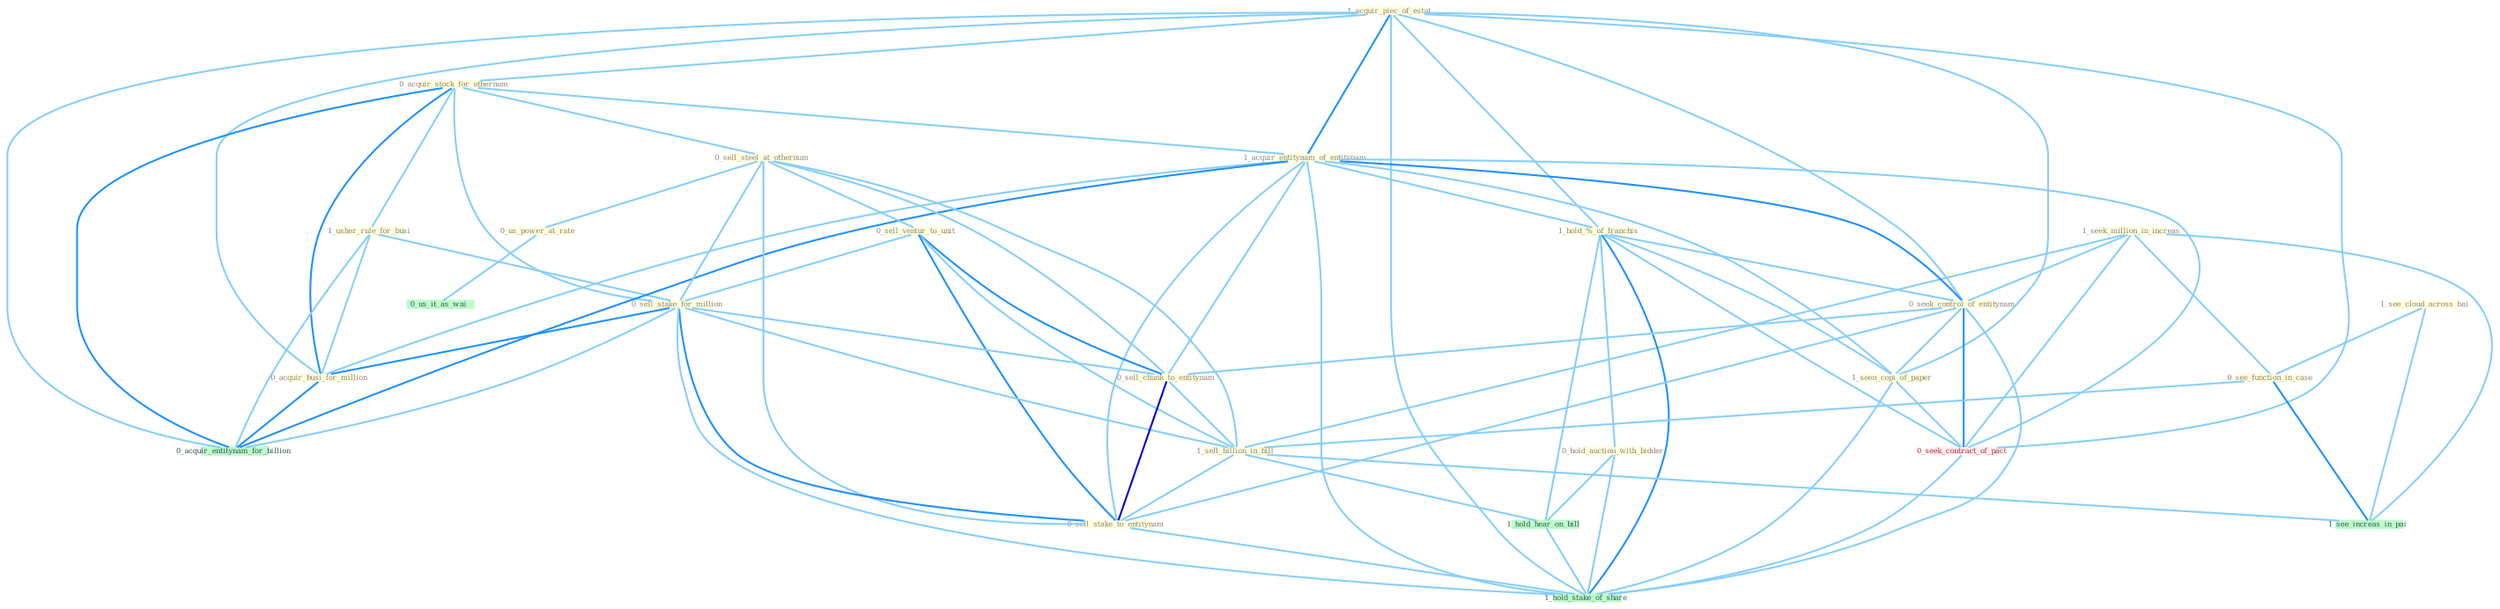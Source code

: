 Graph G{ 
    node
    [shape=polygon,style=filled,width=.5,height=.06,color="#BDFCC9",fixedsize=true,fontsize=4,
    fontcolor="#2f4f4f"];
    {node
    [color="#ffffe0", fontcolor="#8b7d6b"] "1_acquir_piec_of_estat " "1_seek_million_in_increas " "0_acquir_stock_for_othernum " "1_see_cloud_across_bai " "1_usher_rule_for_busi " "1_acquir_entitynam_of_entitynam " "1_hold_%_of_franchis " "0_sell_steel_at_othernum " "0_sell_ventur_to_unit " "0_seek_control_of_entitynam " "1_seen_copi_of_paper " "0_sell_stake_for_million " "0_acquir_busi_for_million " "0_sell_chunk_to_entitynam " "0_see_function_in_case " "1_sell_billion_in_bill " "0_hold_auction_with_bidder " "0_us_power_at_rate " "0_sell_stake_to_entitynam "}
{node [color="#fff0f5", fontcolor="#b22222"] "0_seek_contract_of_pact "}
edge [color="#B0E2FF"];

	"1_acquir_piec_of_estat " -- "0_acquir_stock_for_othernum " [w="1", color="#87cefa" ];
	"1_acquir_piec_of_estat " -- "1_acquir_entitynam_of_entitynam " [w="2", color="#1e90ff" , len=0.8];
	"1_acquir_piec_of_estat " -- "1_hold_%_of_franchis " [w="1", color="#87cefa" ];
	"1_acquir_piec_of_estat " -- "0_seek_control_of_entitynam " [w="1", color="#87cefa" ];
	"1_acquir_piec_of_estat " -- "1_seen_copi_of_paper " [w="1", color="#87cefa" ];
	"1_acquir_piec_of_estat " -- "0_acquir_busi_for_million " [w="1", color="#87cefa" ];
	"1_acquir_piec_of_estat " -- "0_seek_contract_of_pact " [w="1", color="#87cefa" ];
	"1_acquir_piec_of_estat " -- "0_acquir_entitynam_for_billion " [w="1", color="#87cefa" ];
	"1_acquir_piec_of_estat " -- "1_hold_stake_of_share " [w="1", color="#87cefa" ];
	"1_seek_million_in_increas " -- "0_seek_control_of_entitynam " [w="1", color="#87cefa" ];
	"1_seek_million_in_increas " -- "0_see_function_in_case " [w="1", color="#87cefa" ];
	"1_seek_million_in_increas " -- "1_sell_billion_in_bill " [w="1", color="#87cefa" ];
	"1_seek_million_in_increas " -- "0_seek_contract_of_pact " [w="1", color="#87cefa" ];
	"1_seek_million_in_increas " -- "1_see_increas_in_pai " [w="1", color="#87cefa" ];
	"0_acquir_stock_for_othernum " -- "1_usher_rule_for_busi " [w="1", color="#87cefa" ];
	"0_acquir_stock_for_othernum " -- "1_acquir_entitynam_of_entitynam " [w="1", color="#87cefa" ];
	"0_acquir_stock_for_othernum " -- "0_sell_steel_at_othernum " [w="1", color="#87cefa" ];
	"0_acquir_stock_for_othernum " -- "0_sell_stake_for_million " [w="1", color="#87cefa" ];
	"0_acquir_stock_for_othernum " -- "0_acquir_busi_for_million " [w="2", color="#1e90ff" , len=0.8];
	"0_acquir_stock_for_othernum " -- "0_acquir_entitynam_for_billion " [w="2", color="#1e90ff" , len=0.8];
	"1_see_cloud_across_bai " -- "0_see_function_in_case " [w="1", color="#87cefa" ];
	"1_see_cloud_across_bai " -- "1_see_increas_in_pai " [w="1", color="#87cefa" ];
	"1_usher_rule_for_busi " -- "0_sell_stake_for_million " [w="1", color="#87cefa" ];
	"1_usher_rule_for_busi " -- "0_acquir_busi_for_million " [w="1", color="#87cefa" ];
	"1_usher_rule_for_busi " -- "0_acquir_entitynam_for_billion " [w="1", color="#87cefa" ];
	"1_acquir_entitynam_of_entitynam " -- "1_hold_%_of_franchis " [w="1", color="#87cefa" ];
	"1_acquir_entitynam_of_entitynam " -- "0_seek_control_of_entitynam " [w="2", color="#1e90ff" , len=0.8];
	"1_acquir_entitynam_of_entitynam " -- "1_seen_copi_of_paper " [w="1", color="#87cefa" ];
	"1_acquir_entitynam_of_entitynam " -- "0_acquir_busi_for_million " [w="1", color="#87cefa" ];
	"1_acquir_entitynam_of_entitynam " -- "0_sell_chunk_to_entitynam " [w="1", color="#87cefa" ];
	"1_acquir_entitynam_of_entitynam " -- "0_sell_stake_to_entitynam " [w="1", color="#87cefa" ];
	"1_acquir_entitynam_of_entitynam " -- "0_seek_contract_of_pact " [w="1", color="#87cefa" ];
	"1_acquir_entitynam_of_entitynam " -- "0_acquir_entitynam_for_billion " [w="2", color="#1e90ff" , len=0.8];
	"1_acquir_entitynam_of_entitynam " -- "1_hold_stake_of_share " [w="1", color="#87cefa" ];
	"1_hold_%_of_franchis " -- "0_seek_control_of_entitynam " [w="1", color="#87cefa" ];
	"1_hold_%_of_franchis " -- "1_seen_copi_of_paper " [w="1", color="#87cefa" ];
	"1_hold_%_of_franchis " -- "0_hold_auction_with_bidder " [w="1", color="#87cefa" ];
	"1_hold_%_of_franchis " -- "0_seek_contract_of_pact " [w="1", color="#87cefa" ];
	"1_hold_%_of_franchis " -- "1_hold_hear_on_bill " [w="1", color="#87cefa" ];
	"1_hold_%_of_franchis " -- "1_hold_stake_of_share " [w="2", color="#1e90ff" , len=0.8];
	"0_sell_steel_at_othernum " -- "0_sell_ventur_to_unit " [w="1", color="#87cefa" ];
	"0_sell_steel_at_othernum " -- "0_sell_stake_for_million " [w="1", color="#87cefa" ];
	"0_sell_steel_at_othernum " -- "0_sell_chunk_to_entitynam " [w="1", color="#87cefa" ];
	"0_sell_steel_at_othernum " -- "1_sell_billion_in_bill " [w="1", color="#87cefa" ];
	"0_sell_steel_at_othernum " -- "0_us_power_at_rate " [w="1", color="#87cefa" ];
	"0_sell_steel_at_othernum " -- "0_sell_stake_to_entitynam " [w="1", color="#87cefa" ];
	"0_sell_ventur_to_unit " -- "0_sell_stake_for_million " [w="1", color="#87cefa" ];
	"0_sell_ventur_to_unit " -- "0_sell_chunk_to_entitynam " [w="2", color="#1e90ff" , len=0.8];
	"0_sell_ventur_to_unit " -- "1_sell_billion_in_bill " [w="1", color="#87cefa" ];
	"0_sell_ventur_to_unit " -- "0_sell_stake_to_entitynam " [w="2", color="#1e90ff" , len=0.8];
	"0_seek_control_of_entitynam " -- "1_seen_copi_of_paper " [w="1", color="#87cefa" ];
	"0_seek_control_of_entitynam " -- "0_sell_chunk_to_entitynam " [w="1", color="#87cefa" ];
	"0_seek_control_of_entitynam " -- "0_sell_stake_to_entitynam " [w="1", color="#87cefa" ];
	"0_seek_control_of_entitynam " -- "0_seek_contract_of_pact " [w="2", color="#1e90ff" , len=0.8];
	"0_seek_control_of_entitynam " -- "1_hold_stake_of_share " [w="1", color="#87cefa" ];
	"1_seen_copi_of_paper " -- "0_seek_contract_of_pact " [w="1", color="#87cefa" ];
	"1_seen_copi_of_paper " -- "1_hold_stake_of_share " [w="1", color="#87cefa" ];
	"0_sell_stake_for_million " -- "0_acquir_busi_for_million " [w="2", color="#1e90ff" , len=0.8];
	"0_sell_stake_for_million " -- "0_sell_chunk_to_entitynam " [w="1", color="#87cefa" ];
	"0_sell_stake_for_million " -- "1_sell_billion_in_bill " [w="1", color="#87cefa" ];
	"0_sell_stake_for_million " -- "0_sell_stake_to_entitynam " [w="2", color="#1e90ff" , len=0.8];
	"0_sell_stake_for_million " -- "0_acquir_entitynam_for_billion " [w="1", color="#87cefa" ];
	"0_sell_stake_for_million " -- "1_hold_stake_of_share " [w="1", color="#87cefa" ];
	"0_acquir_busi_for_million " -- "0_acquir_entitynam_for_billion " [w="2", color="#1e90ff" , len=0.8];
	"0_sell_chunk_to_entitynam " -- "1_sell_billion_in_bill " [w="1", color="#87cefa" ];
	"0_sell_chunk_to_entitynam " -- "0_sell_stake_to_entitynam " [w="3", color="#0000cd" , len=0.6];
	"0_see_function_in_case " -- "1_sell_billion_in_bill " [w="1", color="#87cefa" ];
	"0_see_function_in_case " -- "1_see_increas_in_pai " [w="2", color="#1e90ff" , len=0.8];
	"1_sell_billion_in_bill " -- "0_sell_stake_to_entitynam " [w="1", color="#87cefa" ];
	"1_sell_billion_in_bill " -- "1_see_increas_in_pai " [w="1", color="#87cefa" ];
	"1_sell_billion_in_bill " -- "1_hold_hear_on_bill " [w="1", color="#87cefa" ];
	"0_hold_auction_with_bidder " -- "1_hold_hear_on_bill " [w="1", color="#87cefa" ];
	"0_hold_auction_with_bidder " -- "1_hold_stake_of_share " [w="1", color="#87cefa" ];
	"0_us_power_at_rate " -- "0_us_it_as_wai " [w="1", color="#87cefa" ];
	"0_sell_stake_to_entitynam " -- "1_hold_stake_of_share " [w="1", color="#87cefa" ];
	"0_seek_contract_of_pact " -- "1_hold_stake_of_share " [w="1", color="#87cefa" ];
	"1_hold_hear_on_bill " -- "1_hold_stake_of_share " [w="1", color="#87cefa" ];
}